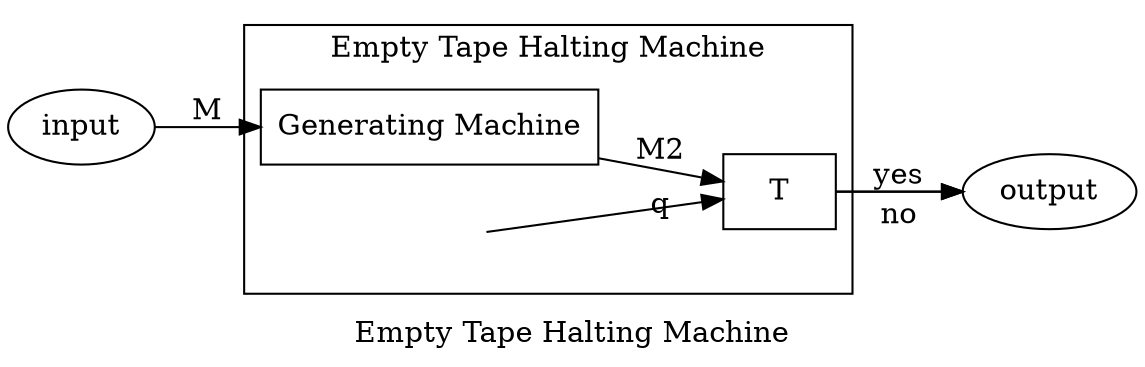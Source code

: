 digraph G {
        rankdir=LR;
        splines=false;
        label="Empty Tape Halting Machine";
        
	subgraph cluster {
		label = "Empty Tape Halting Machine";
                m1 [label="Generating Machine"];
                m1,T [shape=box];
                q [shape=none, style=invisible];
                
                m1 -> T[label="M2"]
                q -> T[label="q"];
	}

	input -> m1[label="M"];
	T -> output[label="yes"];
	T -> output[label="no"];
}

digraph GM {
        rankdir=LR;
        label="M2";

        EraseTapeMachine->M;
        M->q[label="halts"];
}